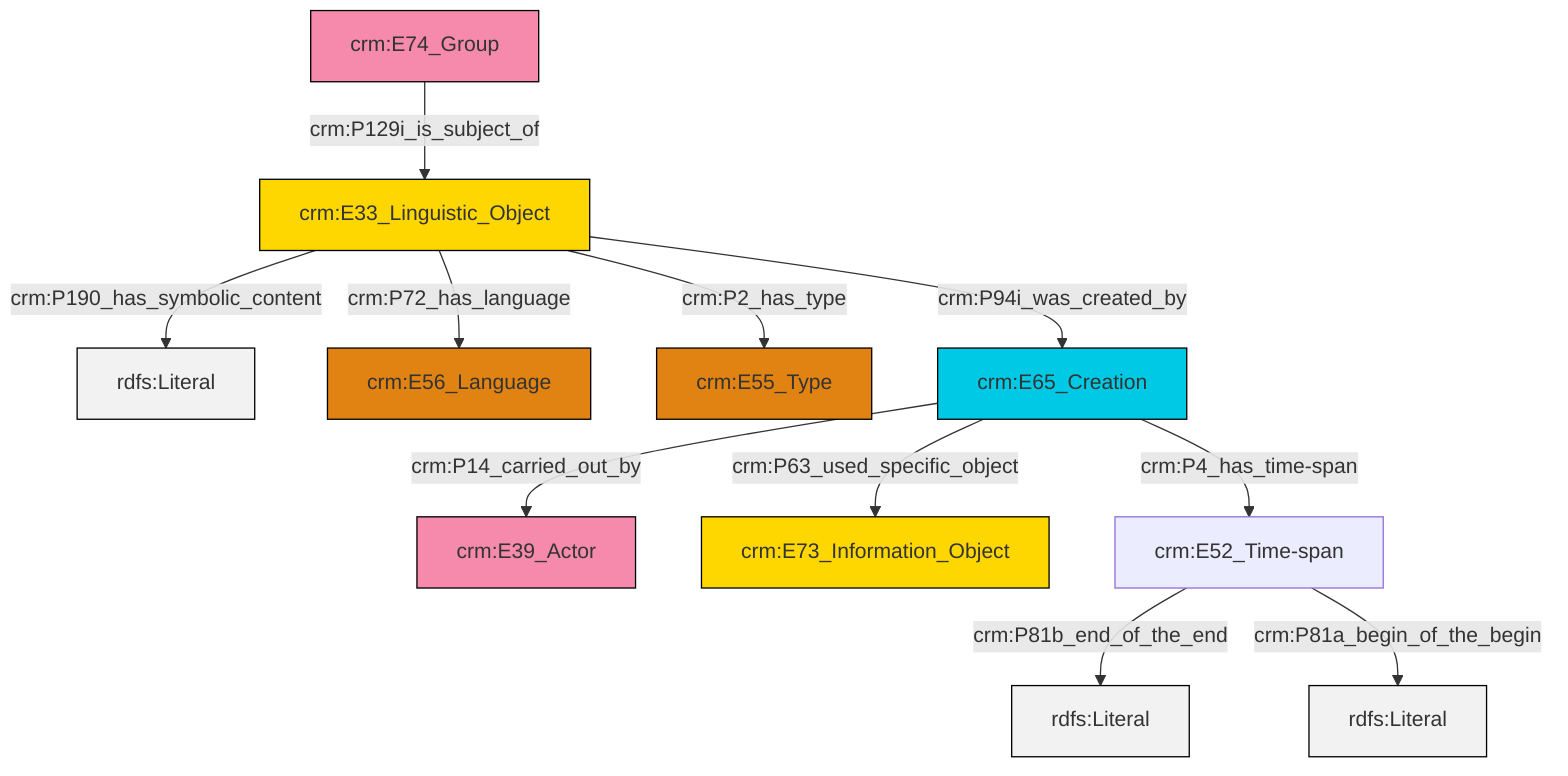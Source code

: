graph TD
classDef Literal fill:#f2f2f2,stroke:#000000;
classDef CRM_Entity fill:#FFFFFF,stroke:#000000;
classDef Temporal_Entity fill:#00C9E6, stroke:#000000;
classDef Type fill:#E18312, stroke:#000000;
classDef Time-Span fill:#2C9C91, stroke:#000000;
classDef Appellation fill:#FFEB7F, stroke:#000000;
classDef Place fill:#008836, stroke:#000000;
classDef Persistent_Item fill:#B266B2, stroke:#000000;
classDef Conceptual_Object fill:#FFD700, stroke:#000000;
classDef Physical_Thing fill:#D2B48C, stroke:#000000;
classDef Actor fill:#f58aad, stroke:#000000;
classDef PC_Classes fill:#4ce600, stroke:#000000;
classDef Multi fill:#cccccc,stroke:#000000;

0["crm:E33_Linguistic_Object"]:::Conceptual_Object -->|crm:P190_has_symbolic_content| 1[rdfs:Literal]:::Literal
0["crm:E33_Linguistic_Object"]:::Conceptual_Object -->|crm:P72_has_language| 3["crm:E56_Language"]:::Type
8["crm:E65_Creation"]:::Temporal_Entity -->|crm:P63_used_specific_object| 9["crm:E73_Information_Object"]:::Conceptual_Object
0["crm:E33_Linguistic_Object"]:::Conceptual_Object -->|crm:P94i_was_created_by| 8["crm:E65_Creation"]:::Temporal_Entity
10["crm:E74_Group"]:::Actor -->|crm:P129i_is_subject_of| 0["crm:E33_Linguistic_Object"]:::Conceptual_Object
8["crm:E65_Creation"]:::Temporal_Entity -->|crm:P4_has_time-span| 12["crm:E52_Time-span"]:::Default
0["crm:E33_Linguistic_Object"]:::Conceptual_Object -->|crm:P2_has_type| 6["crm:E55_Type"]:::Type
12["crm:E52_Time-span"]:::Default -->|crm:P81b_end_of_the_end| 14[rdfs:Literal]:::Literal
8["crm:E65_Creation"]:::Temporal_Entity -->|crm:P14_carried_out_by| 4["crm:E39_Actor"]:::Actor
12["crm:E52_Time-span"]:::Default -->|crm:P81a_begin_of_the_begin| 15[rdfs:Literal]:::Literal